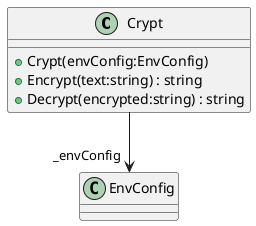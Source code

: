 @startuml
class Crypt {
    + Crypt(envConfig:EnvConfig)
    + Encrypt(text:string) : string
    + Decrypt(encrypted:string) : string
}
Crypt --> "_envConfig" EnvConfig
@enduml
